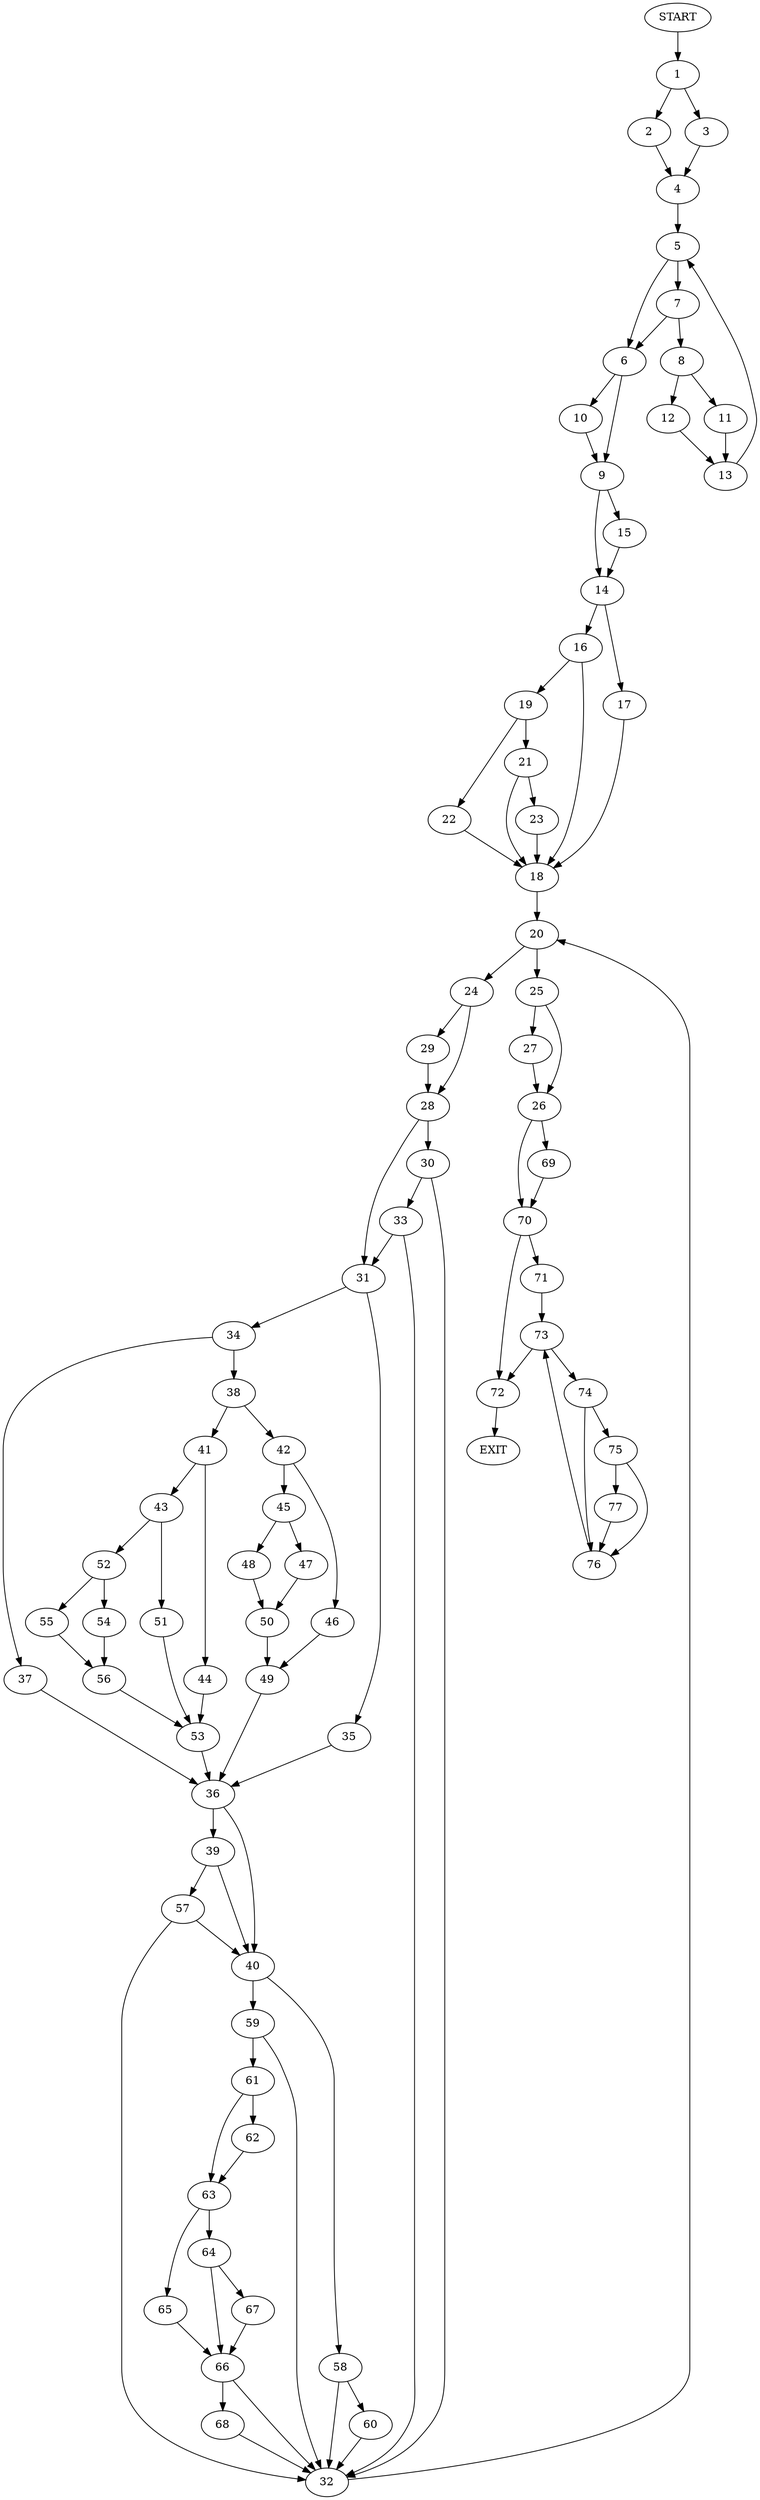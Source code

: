 digraph {
0 [label="START"]
78 [label="EXIT"]
0 -> 1
1 -> 2
1 -> 3
3 -> 4
2 -> 4
4 -> 5
5 -> 6
5 -> 7
7 -> 6
7 -> 8
6 -> 9
6 -> 10
8 -> 11
8 -> 12
11 -> 13
12 -> 13
13 -> 5
10 -> 9
9 -> 14
9 -> 15
15 -> 14
14 -> 16
14 -> 17
17 -> 18
16 -> 18
16 -> 19
18 -> 20
19 -> 21
19 -> 22
22 -> 18
21 -> 18
21 -> 23
23 -> 18
20 -> 24
20 -> 25
25 -> 26
25 -> 27
24 -> 28
24 -> 29
29 -> 28
28 -> 30
28 -> 31
30 -> 32
30 -> 33
31 -> 34
31 -> 35
32 -> 20
33 -> 32
33 -> 31
35 -> 36
34 -> 37
34 -> 38
36 -> 39
36 -> 40
38 -> 41
38 -> 42
37 -> 36
41 -> 43
41 -> 44
42 -> 45
42 -> 46
45 -> 47
45 -> 48
46 -> 49
49 -> 36
48 -> 50
47 -> 50
50 -> 49
43 -> 51
43 -> 52
44 -> 53
52 -> 54
52 -> 55
51 -> 53
53 -> 36
55 -> 56
54 -> 56
56 -> 53
39 -> 57
39 -> 40
40 -> 58
40 -> 59
57 -> 32
57 -> 40
58 -> 32
58 -> 60
59 -> 32
59 -> 61
60 -> 32
61 -> 62
61 -> 63
62 -> 63
63 -> 64
63 -> 65
65 -> 66
64 -> 67
64 -> 66
66 -> 68
66 -> 32
67 -> 66
68 -> 32
27 -> 26
26 -> 69
26 -> 70
70 -> 71
70 -> 72
69 -> 70
71 -> 73
72 -> 78
73 -> 72
73 -> 74
74 -> 75
74 -> 76
76 -> 73
75 -> 77
75 -> 76
77 -> 76
}
